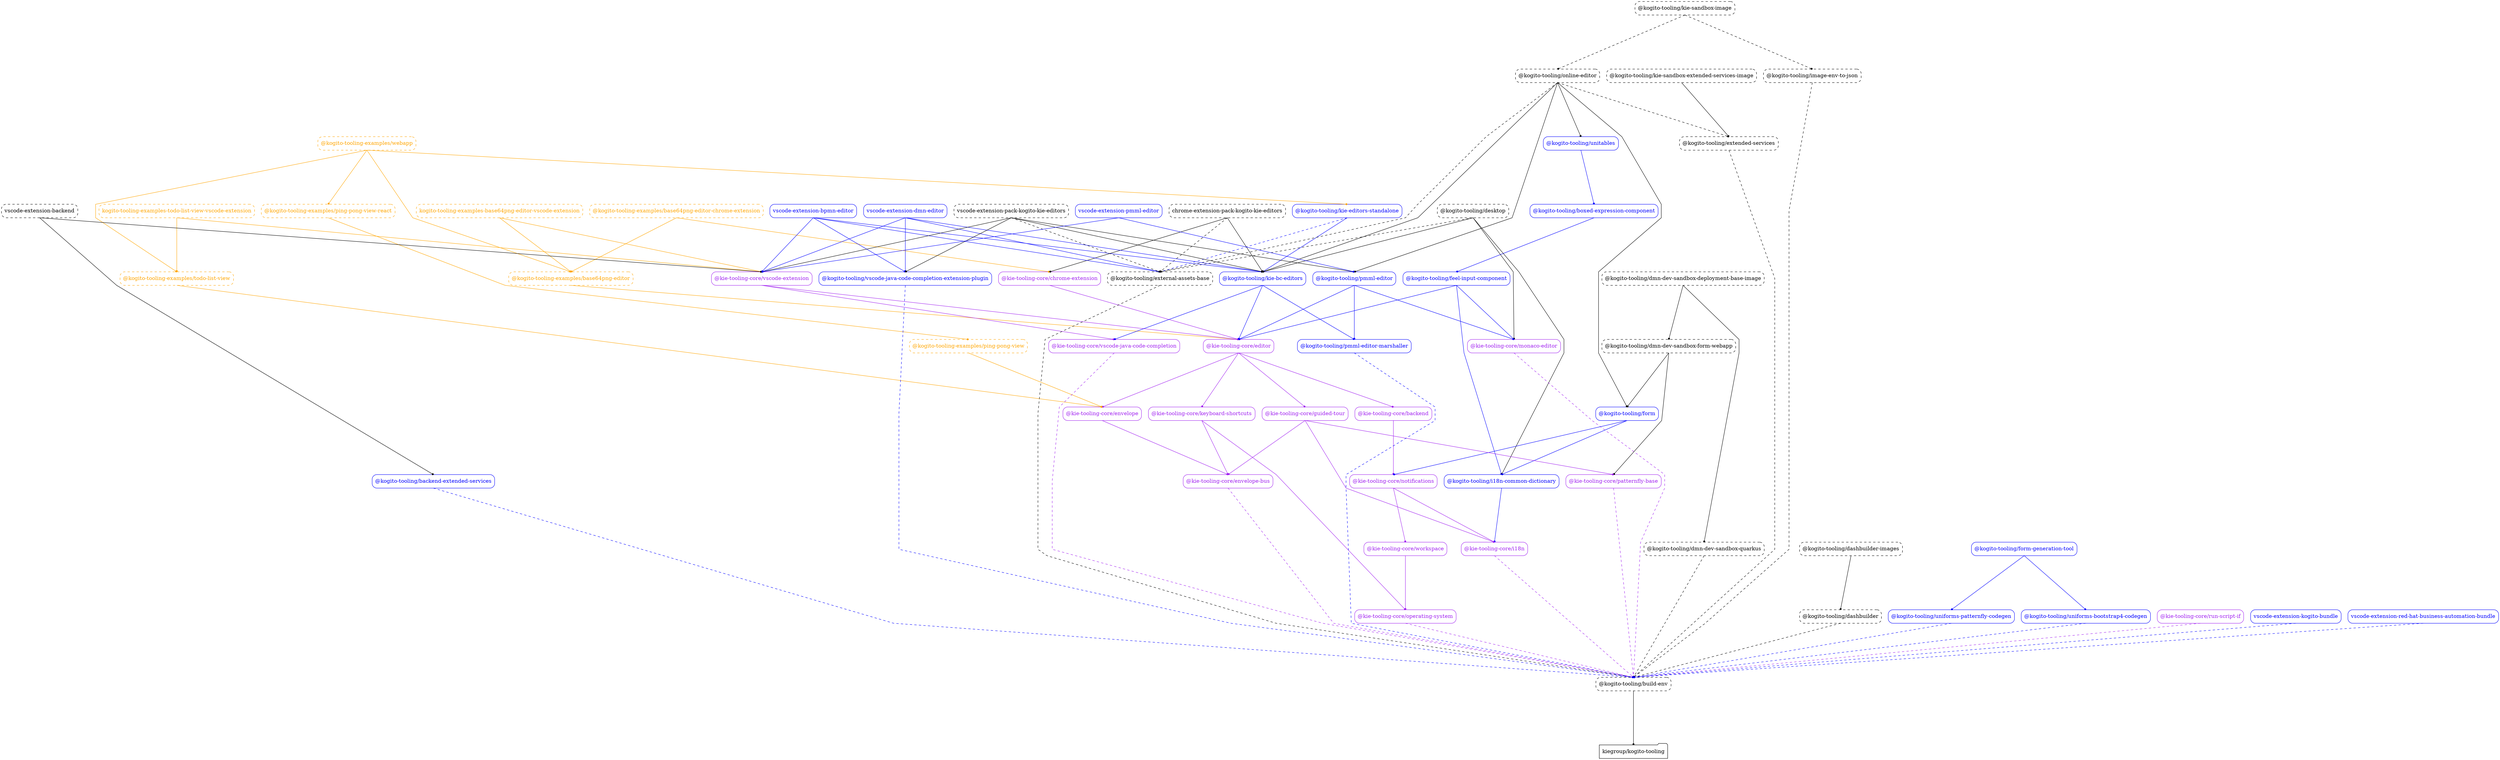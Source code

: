 digraph G {
  graph [ ranksep =2, splines = "polyline", rankdir =TB ];
  node [ shape =box ];
  edge [ headport = "n", tailport = "s", arrowhead =dot, arrowsize =0.5 ];
  "kiegroup/kogito-tooling" [ shape =folder ];
  "@kogito-tooling-examples/base64png-editor" [ color = "orange", fontcolor = "orange", style = "dashed, rounded" ];
  "@kie-tooling-core/editor" [ color = "purple", fontcolor = "purple", style = "rounded" ];
  "@kogito-tooling-examples/base64png-editor-chrome-extension" [ color = "orange", fontcolor = "orange", style = "dashed, rounded" ];
  "@kie-tooling-core/chrome-extension" [ color = "purple", fontcolor = "purple", style = "rounded" ];
  "kogito-tooling-examples-base64png-editor-vscode-extension" [ color = "orange", fontcolor = "orange", style = "dashed, rounded" ];
  "@kie-tooling-core/vscode-extension" [ color = "purple", fontcolor = "purple", style = "rounded" ];
  "@kogito-tooling-examples/ping-pong-view" [ color = "orange", fontcolor = "orange", style = "dashed, rounded" ];
  "@kie-tooling-core/envelope" [ color = "purple", fontcolor = "purple", style = "rounded" ];
  "@kogito-tooling-examples/ping-pong-view-react" [ color = "orange", fontcolor = "orange", style = "dashed, rounded" ];
  "@kogito-tooling-examples/todo-list-view" [ color = "orange", fontcolor = "orange", style = "dashed, rounded" ];
  "kogito-tooling-examples-todo-list-view-vscode-extension" [ color = "orange", fontcolor = "orange", style = "dashed, rounded" ];
  "@kogito-tooling-examples/webapp" [ color = "orange", fontcolor = "orange", style = "dashed, rounded" ];
  "@kogito-tooling/kie-editors-standalone" [ color = "blue", fontcolor = "blue", style = "rounded" ];
  "@kie-tooling-core/backend" [ color = "purple", fontcolor = "purple", style = "rounded" ];
  "@kie-tooling-core/notifications" [ color = "purple", fontcolor = "purple", style = "rounded" ];
  "@kogito-tooling/backend-extended-services" [ color = "blue", fontcolor = "blue", style = "rounded" ];
  "@kogito-tooling/build-env" [ color = "black", fontcolor = "black", style = "dashed, rounded" ];
  "@kogito-tooling/boxed-expression-component" [ color = "blue", fontcolor = "blue", style = "rounded" ];
  "@kogito-tooling/feel-input-component" [ color = "blue", fontcolor = "blue", style = "rounded" ];
  "chrome-extension-pack-kogito-kie-editors" [ color = "black", fontcolor = "black", style = "dashed, rounded" ];
  "@kogito-tooling/kie-bc-editors" [ color = "blue", fontcolor = "blue", style = "rounded" ];
  "@kogito-tooling/external-assets-base" [ color = "black", fontcolor = "black", style = "dashed, rounded" ];
  "@kogito-tooling/dashbuilder" [ color = "black", fontcolor = "black", style = "dashed, rounded" ];
  "@kogito-tooling/dashbuilder-images" [ color = "black", fontcolor = "black", style = "dashed, rounded" ];
  "@kogito-tooling/desktop" [ color = "black", fontcolor = "black", style = "dashed, rounded" ];
  "@kie-tooling-core/monaco-editor" [ color = "purple", fontcolor = "purple", style = "rounded" ];
  "@kogito-tooling/i18n-common-dictionary" [ color = "blue", fontcolor = "blue", style = "rounded" ];
  "@kogito-tooling/dmn-dev-sandbox-deployment-base-image" [ color = "black", fontcolor = "black", style = "dashed, rounded" ];
  "@kogito-tooling/dmn-dev-sandbox-form-webapp" [ color = "black", fontcolor = "black", style = "dashed, rounded" ];
  "@kogito-tooling/dmn-dev-sandbox-quarkus" [ color = "black", fontcolor = "black", style = "dashed, rounded" ];
  "@kie-tooling-core/patternfly-base" [ color = "purple", fontcolor = "purple", style = "rounded" ];
  "@kogito-tooling/form" [ color = "blue", fontcolor = "blue", style = "rounded" ];
  "@kie-tooling-core/guided-tour" [ color = "purple", fontcolor = "purple", style = "rounded" ];
  "@kie-tooling-core/keyboard-shortcuts" [ color = "purple", fontcolor = "purple", style = "rounded" ];
  "@kie-tooling-core/envelope-bus" [ color = "purple", fontcolor = "purple", style = "rounded" ];
  "@kogito-tooling/extended-services" [ color = "black", fontcolor = "black", style = "dashed, rounded" ];
  "@kogito-tooling/form-generation-tool" [ color = "blue", fontcolor = "blue", style = "rounded" ];
  "@kogito-tooling/uniforms-bootstrap4-codegen" [ color = "blue", fontcolor = "blue", style = "rounded" ];
  "@kogito-tooling/uniforms-patternfly-codegen" [ color = "blue", fontcolor = "blue", style = "rounded" ];
  "@kie-tooling-core/i18n" [ color = "purple", fontcolor = "purple", style = "rounded" ];
  "@kogito-tooling/image-env-to-json" [ color = "black", fontcolor = "black", style = "dashed, rounded" ];
  "@kie-tooling-core/operating-system" [ color = "purple", fontcolor = "purple", style = "rounded" ];
  "@kogito-tooling/pmml-editor-marshaller" [ color = "blue", fontcolor = "blue", style = "rounded" ];
  "@kie-tooling-core/vscode-java-code-completion" [ color = "purple", fontcolor = "purple", style = "rounded" ];
  "@kogito-tooling/kie-sandbox-extended-services-image" [ color = "black", fontcolor = "black", style = "dashed, rounded" ];
  "@kogito-tooling/kie-sandbox-image" [ color = "black", fontcolor = "black", style = "dashed, rounded" ];
  "@kogito-tooling/online-editor" [ color = "black", fontcolor = "black", style = "dashed, rounded" ];
  "@kie-tooling-core/workspace" [ color = "purple", fontcolor = "purple", style = "rounded" ];
  "@kogito-tooling/pmml-editor" [ color = "blue", fontcolor = "blue", style = "rounded" ];
  "@kogito-tooling/unitables" [ color = "blue", fontcolor = "blue", style = "rounded" ];
  "@kie-tooling-core/run-script-if" [ color = "purple", fontcolor = "purple", style = "rounded" ];
  "vscode-extension-backend" [ color = "black", fontcolor = "black", style = "dashed, rounded" ];
  "vscode-extension-bpmn-editor" [ color = "blue", fontcolor = "blue", style = "rounded" ];
  "@kogito-tooling/vscode-java-code-completion-extension-plugin" [ color = "blue", fontcolor = "blue", style = "rounded" ];
  "vscode-extension-dmn-editor" [ color = "blue", fontcolor = "blue", style = "rounded" ];
  "vscode-extension-kogito-bundle" [ color = "blue", fontcolor = "blue", style = "rounded" ];
  "vscode-extension-pack-kogito-kie-editors" [ color = "black", fontcolor = "black", style = "dashed, rounded" ];
  "vscode-extension-pmml-editor" [ color = "blue", fontcolor = "blue", style = "rounded" ];
  "vscode-extension-red-hat-business-automation-bundle" [ color = "blue", fontcolor = "blue", style = "rounded" ];
  "@kogito-tooling-examples/base64png-editor" -> "@kie-tooling-core/editor" [ style = "solid", color = "orange" ];
  "@kogito-tooling-examples/base64png-editor-chrome-extension" -> "@kie-tooling-core/chrome-extension" [ style = "solid", color = "orange" ];
  "@kogito-tooling-examples/base64png-editor-chrome-extension" -> "@kogito-tooling-examples/base64png-editor" [ style = "solid", color = "orange" ];
  "kogito-tooling-examples-base64png-editor-vscode-extension" -> "@kie-tooling-core/vscode-extension" [ style = "solid", color = "orange" ];
  "kogito-tooling-examples-base64png-editor-vscode-extension" -> "@kogito-tooling-examples/base64png-editor" [ style = "solid", color = "orange" ];
  "@kogito-tooling-examples/ping-pong-view" -> "@kie-tooling-core/envelope" [ style = "solid", color = "orange" ];
  "@kogito-tooling-examples/ping-pong-view-react" -> "@kogito-tooling-examples/ping-pong-view" [ style = "solid", color = "orange" ];
  "@kogito-tooling-examples/todo-list-view" -> "@kie-tooling-core/envelope" [ style = "solid", color = "orange" ];
  "kogito-tooling-examples-todo-list-view-vscode-extension" -> "@kie-tooling-core/vscode-extension" [ style = "solid", color = "orange" ];
  "kogito-tooling-examples-todo-list-view-vscode-extension" -> "@kogito-tooling-examples/todo-list-view" [ style = "solid", color = "orange" ];
  "@kogito-tooling-examples/webapp" -> "@kogito-tooling-examples/base64png-editor" [ style = "solid", color = "orange" ];
  "@kogito-tooling-examples/webapp" -> "@kogito-tooling-examples/ping-pong-view-react" [ style = "solid", color = "orange" ];
  "@kogito-tooling-examples/webapp" -> "@kogito-tooling-examples/todo-list-view" [ style = "solid", color = "orange" ];
  "@kogito-tooling-examples/webapp" -> "@kogito-tooling/kie-editors-standalone" [ style = "solid", color = "orange" ];
  "@kie-tooling-core/backend" -> "@kie-tooling-core/notifications" [ style = "solid", color = "purple" ];
  "@kogito-tooling/backend-extended-services" -> "@kogito-tooling/build-env" [ style = "dashed", color = "blue" ];
  "@kogito-tooling/boxed-expression-component" -> "@kogito-tooling/feel-input-component" [ style = "solid", color = "blue" ];
  "@kogito-tooling/build-env" -> "kiegroup/kogito-tooling";
  "@kie-tooling-core/chrome-extension" -> "@kie-tooling-core/editor" [ style = "solid", color = "purple" ];
  "chrome-extension-pack-kogito-kie-editors" -> "@kie-tooling-core/chrome-extension" [ style = "solid", color = "black" ];
  "chrome-extension-pack-kogito-kie-editors" -> "@kogito-tooling/kie-bc-editors" [ style = "solid", color = "black" ];
  "chrome-extension-pack-kogito-kie-editors" -> "@kogito-tooling/external-assets-base" [ style = "dashed", color = "black" ];
  "@kogito-tooling/dashbuilder" -> "@kogito-tooling/build-env" [ style = "dashed", color = "black" ];
  "@kogito-tooling/dashbuilder-images" -> "@kogito-tooling/dashbuilder" [ style = "solid", color = "black" ];
  "@kogito-tooling/desktop" -> "@kie-tooling-core/monaco-editor" [ style = "solid", color = "black" ];
  "@kogito-tooling/desktop" -> "@kogito-tooling/i18n-common-dictionary" [ style = "solid", color = "black" ];
  "@kogito-tooling/desktop" -> "@kogito-tooling/kie-bc-editors" [ style = "solid", color = "black" ];
  "@kogito-tooling/desktop" -> "@kogito-tooling/external-assets-base" [ style = "dashed", color = "black" ];
  "@kogito-tooling/dmn-dev-sandbox-deployment-base-image" -> "@kogito-tooling/dmn-dev-sandbox-form-webapp" [ style = "solid", color = "black" ];
  "@kogito-tooling/dmn-dev-sandbox-deployment-base-image" -> "@kogito-tooling/dmn-dev-sandbox-quarkus" [ style = "solid", color = "black" ];
  "@kogito-tooling/dmn-dev-sandbox-form-webapp" -> "@kie-tooling-core/patternfly-base" [ style = "solid", color = "black" ];
  "@kogito-tooling/dmn-dev-sandbox-form-webapp" -> "@kogito-tooling/form" [ style = "solid", color = "black" ];
  "@kogito-tooling/dmn-dev-sandbox-quarkus" -> "@kogito-tooling/build-env" [ style = "dashed", color = "black" ];
  "@kie-tooling-core/editor" -> "@kie-tooling-core/backend" [ style = "solid", color = "purple" ];
  "@kie-tooling-core/editor" -> "@kie-tooling-core/envelope" [ style = "solid", color = "purple" ];
  "@kie-tooling-core/editor" -> "@kie-tooling-core/guided-tour" [ style = "solid", color = "purple" ];
  "@kie-tooling-core/editor" -> "@kie-tooling-core/keyboard-shortcuts" [ style = "solid", color = "purple" ];
  "@kie-tooling-core/envelope" -> "@kie-tooling-core/envelope-bus" [ style = "solid", color = "purple" ];
  "@kie-tooling-core/envelope-bus" -> "@kogito-tooling/build-env" [ style = "dashed", color = "purple" ];
  "@kogito-tooling/extended-services" -> "@kogito-tooling/build-env" [ style = "dashed", color = "black" ];
  "@kogito-tooling/external-assets-base" -> "@kogito-tooling/build-env" [ style = "dashed", color = "black" ];
  "@kogito-tooling/feel-input-component" -> "@kie-tooling-core/editor" [ style = "solid", color = "blue" ];
  "@kogito-tooling/feel-input-component" -> "@kie-tooling-core/monaco-editor" [ style = "solid", color = "blue" ];
  "@kogito-tooling/feel-input-component" -> "@kogito-tooling/i18n-common-dictionary" [ style = "solid", color = "blue" ];
  "@kogito-tooling/form" -> "@kie-tooling-core/notifications" [ style = "solid", color = "blue" ];
  "@kogito-tooling/form" -> "@kogito-tooling/i18n-common-dictionary" [ style = "solid", color = "blue" ];
  "@kogito-tooling/form-generation-tool" -> "@kogito-tooling/uniforms-bootstrap4-codegen" [ style = "solid", color = "blue" ];
  "@kogito-tooling/form-generation-tool" -> "@kogito-tooling/uniforms-patternfly-codegen" [ style = "solid", color = "blue" ];
  "@kie-tooling-core/guided-tour" -> "@kie-tooling-core/envelope-bus" [ style = "solid", color = "purple" ];
  "@kie-tooling-core/guided-tour" -> "@kie-tooling-core/i18n" [ style = "solid", color = "purple" ];
  "@kie-tooling-core/guided-tour" -> "@kie-tooling-core/patternfly-base" [ style = "solid", color = "purple" ];
  "@kie-tooling-core/i18n" -> "@kogito-tooling/build-env" [ style = "dashed", color = "purple" ];
  "@kogito-tooling/i18n-common-dictionary" -> "@kie-tooling-core/i18n" [ style = "solid", color = "blue" ];
  "@kogito-tooling/image-env-to-json" -> "@kogito-tooling/build-env" [ style = "dashed", color = "black" ];
  "@kie-tooling-core/keyboard-shortcuts" -> "@kie-tooling-core/envelope-bus" [ style = "solid", color = "purple" ];
  "@kie-tooling-core/keyboard-shortcuts" -> "@kie-tooling-core/operating-system" [ style = "solid", color = "purple" ];
  "@kogito-tooling/kie-bc-editors" -> "@kie-tooling-core/editor" [ style = "solid", color = "blue" ];
  "@kogito-tooling/kie-bc-editors" -> "@kogito-tooling/pmml-editor-marshaller" [ style = "solid", color = "blue" ];
  "@kogito-tooling/kie-bc-editors" -> "@kie-tooling-core/vscode-java-code-completion" [ style = "solid", color = "blue" ];
  "@kogito-tooling/kie-editors-standalone" -> "@kogito-tooling/kie-bc-editors" [ style = "solid", color = "blue" ];
  "@kogito-tooling/kie-editors-standalone" -> "@kogito-tooling/external-assets-base" [ style = "dashed", color = "blue" ];
  "@kogito-tooling/kie-sandbox-extended-services-image" -> "@kogito-tooling/extended-services" [ style = "solid", color = "black" ];
  "@kogito-tooling/kie-sandbox-image" -> "@kogito-tooling/image-env-to-json" [ style = "dashed", color = "black" ];
  "@kogito-tooling/kie-sandbox-image" -> "@kogito-tooling/online-editor" [ style = "dashed", color = "black" ];
  "@kie-tooling-core/monaco-editor" -> "@kogito-tooling/build-env" [ style = "dashed", color = "purple" ];
  "@kie-tooling-core/notifications" -> "@kie-tooling-core/i18n" [ style = "solid", color = "purple" ];
  "@kie-tooling-core/notifications" -> "@kie-tooling-core/workspace" [ style = "solid", color = "purple" ];
  "@kogito-tooling/online-editor" -> "@kogito-tooling/form" [ style = "solid", color = "black" ];
  "@kogito-tooling/online-editor" -> "@kogito-tooling/kie-bc-editors" [ style = "solid", color = "black" ];
  "@kogito-tooling/online-editor" -> "@kogito-tooling/pmml-editor" [ style = "solid", color = "black" ];
  "@kogito-tooling/online-editor" -> "@kogito-tooling/unitables" [ style = "solid", color = "black" ];
  "@kogito-tooling/online-editor" -> "@kogito-tooling/extended-services" [ style = "dashed", color = "black" ];
  "@kogito-tooling/online-editor" -> "@kogito-tooling/external-assets-base" [ style = "dashed", color = "black" ];
  "@kie-tooling-core/operating-system" -> "@kogito-tooling/build-env" [ style = "dashed", color = "purple" ];
  "@kie-tooling-core/patternfly-base" -> "@kogito-tooling/build-env" [ style = "dashed", color = "purple" ];
  "@kogito-tooling/pmml-editor" -> "@kie-tooling-core/editor" [ style = "solid", color = "blue" ];
  "@kogito-tooling/pmml-editor" -> "@kie-tooling-core/monaco-editor" [ style = "solid", color = "blue" ];
  "@kogito-tooling/pmml-editor" -> "@kogito-tooling/pmml-editor-marshaller" [ style = "solid", color = "blue" ];
  "@kogito-tooling/pmml-editor-marshaller" -> "@kogito-tooling/build-env" [ style = "dashed", color = "blue" ];
  "@kie-tooling-core/run-script-if" -> "@kogito-tooling/build-env" [ style = "dashed", color = "purple" ];
  "@kogito-tooling/uniforms-bootstrap4-codegen" -> "@kogito-tooling/build-env" [ style = "dashed", color = "blue" ];
  "@kogito-tooling/uniforms-patternfly-codegen" -> "@kogito-tooling/build-env" [ style = "dashed", color = "blue" ];
  "@kogito-tooling/unitables" -> "@kogito-tooling/boxed-expression-component" [ style = "solid", color = "blue" ];
  "@kie-tooling-core/vscode-extension" -> "@kie-tooling-core/editor" [ style = "solid", color = "purple" ];
  "@kie-tooling-core/vscode-extension" -> "@kie-tooling-core/vscode-java-code-completion" [ style = "solid", color = "purple" ];
  "vscode-extension-backend" -> "@kie-tooling-core/vscode-extension" [ style = "solid", color = "black" ];
  "vscode-extension-backend" -> "@kogito-tooling/backend-extended-services" [ style = "solid", color = "black" ];
  "vscode-extension-bpmn-editor" -> "@kie-tooling-core/vscode-extension" [ style = "solid", color = "blue" ];
  "vscode-extension-bpmn-editor" -> "@kogito-tooling/external-assets-base" [ style = "solid", color = "blue" ];
  "vscode-extension-bpmn-editor" -> "@kogito-tooling/kie-bc-editors" [ style = "solid", color = "blue" ];
  "vscode-extension-bpmn-editor" -> "@kogito-tooling/vscode-java-code-completion-extension-plugin" [ style = "solid", color = "blue" ];
  "vscode-extension-dmn-editor" -> "@kie-tooling-core/vscode-extension" [ style = "solid", color = "blue" ];
  "vscode-extension-dmn-editor" -> "@kogito-tooling/external-assets-base" [ style = "solid", color = "blue" ];
  "vscode-extension-dmn-editor" -> "@kogito-tooling/kie-bc-editors" [ style = "solid", color = "blue" ];
  "vscode-extension-dmn-editor" -> "@kogito-tooling/vscode-java-code-completion-extension-plugin" [ style = "solid", color = "blue" ];
  "vscode-extension-kogito-bundle" -> "@kogito-tooling/build-env" [ style = "dashed", color = "blue" ];
  "vscode-extension-pack-kogito-kie-editors" -> "@kie-tooling-core/vscode-extension" [ style = "solid", color = "black" ];
  "vscode-extension-pack-kogito-kie-editors" -> "@kogito-tooling/kie-bc-editors" [ style = "solid", color = "black" ];
  "vscode-extension-pack-kogito-kie-editors" -> "@kogito-tooling/pmml-editor" [ style = "solid", color = "black" ];
  "vscode-extension-pack-kogito-kie-editors" -> "@kogito-tooling/vscode-java-code-completion-extension-plugin" [ style = "solid", color = "black" ];
  "vscode-extension-pack-kogito-kie-editors" -> "@kogito-tooling/external-assets-base" [ style = "dashed", color = "black" ];
  "vscode-extension-pmml-editor" -> "@kie-tooling-core/vscode-extension" [ style = "solid", color = "blue" ];
  "vscode-extension-pmml-editor" -> "@kogito-tooling/pmml-editor" [ style = "solid", color = "blue" ];
  "vscode-extension-red-hat-business-automation-bundle" -> "@kogito-tooling/build-env" [ style = "dashed", color = "blue" ];
  "@kie-tooling-core/vscode-java-code-completion" -> "@kogito-tooling/build-env" [ style = "dashed", color = "purple" ];
  "@kogito-tooling/vscode-java-code-completion-extension-plugin" -> "@kogito-tooling/build-env" [ style = "dashed", color = "blue" ];
  "@kie-tooling-core/workspace" -> "@kie-tooling-core/operating-system" [ style = "solid", color = "purple" ];
}
